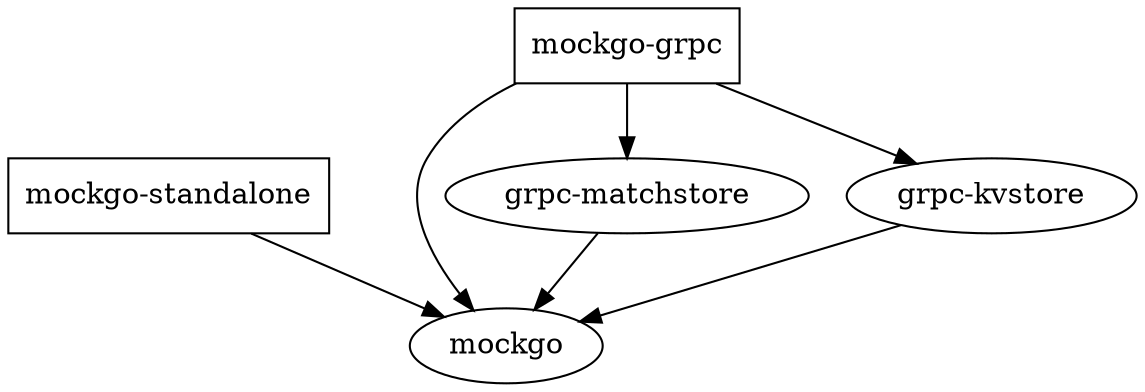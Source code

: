 digraph D {


    "mockgo-standalone" [shape=box ];
    "mockgo-grpc" [shape=box];


    "mockgo-standalone"  -> mockgo;
    "grpc-matchstore" -> mockgo;
    "grpc-kvstore" -> mockgo;
    "mockgo-grpc" -> mockgo;
    "mockgo-grpc" -> "grpc-kvstore";
    "mockgo-grpc" -> "grpc-matchstore";


}